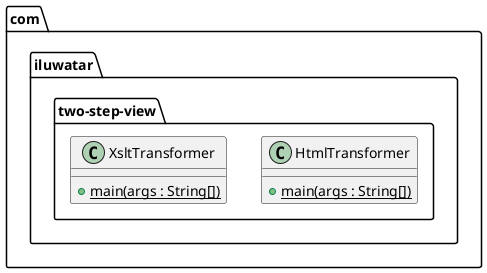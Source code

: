 @startuml
package com.iluwatar.two-step-view{
  class HtmlTransformer {
    + main(args : String[]) {static}
  }

  class XsltTransformer {
    + main(args : String[]) {static}
  }
}
@enduml
